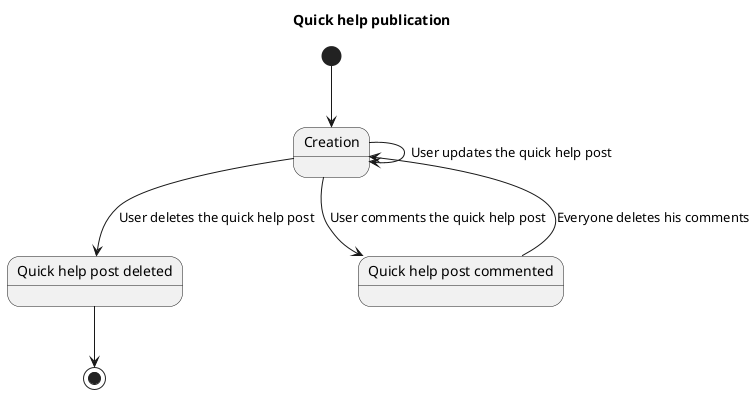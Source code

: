 @startuml

title Quick help publication

state "Creation" as creationQHP

[*] --> creationQHP

creationQHP --> creationQHP : User updates the quick help post

state "Quick help post deleted" as deleteQHP
state "Quick help post commented" as commentedQHP

creationQHP --> deleteQHP : User deletes the quick help post
creationQHP --> commentedQHP : User comments the quick help post

commentedQHP --> creationQHP : Everyone deletes his comments

deleteQHP --> [*]

@enduml